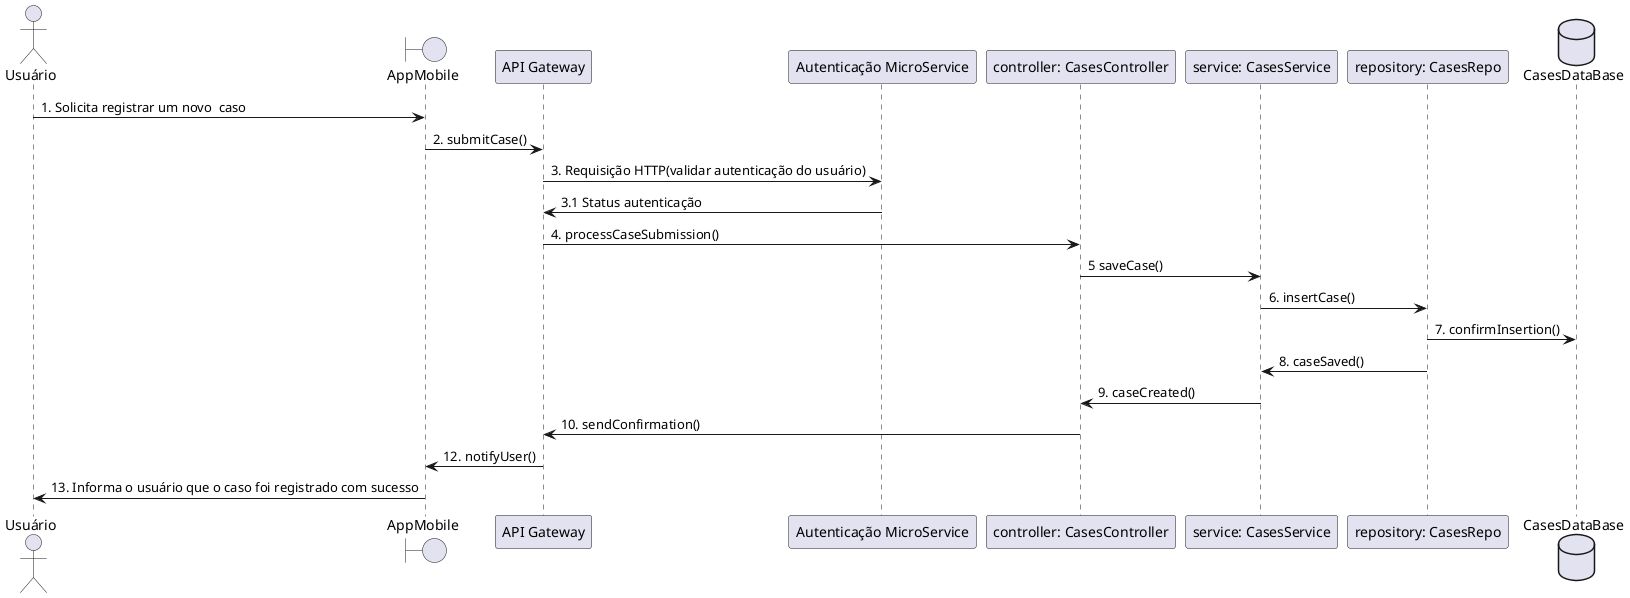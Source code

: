 @startuml
actor Usuário
boundary AppMobile
participant "API Gateway" as Api
participant "Autenticação MicroService" as aut
participant "controller: CasesController" as controller
participant "service: CasesService" as service
participant "repository: CasesRepo" as repo
database "CasesDataBase" as bd

Usuário -> AppMobile : 1. Solicita registrar um novo  caso
AppMobile -> Api: 2. submitCase()
Api -> aut: 3. Requisição HTTP(validar autenticação do usuário)
aut -> Api: 3.1 Status autenticação 
Api -> controller: 4. processCaseSubmission()
controller -> service: 5 saveCase()
service -> repo: 6. insertCase()
repo -> bd: 7. confirmInsertion()
repo -> service: 8. caseSaved()
service -> controller: 9. caseCreated()
controller -> Api: 10. sendConfirmation()
Api -> AppMobile: 12. notifyUser()
AppMobile -> Usuário: 13. Informa o usuário que o caso foi registrado com sucesso
@enduml